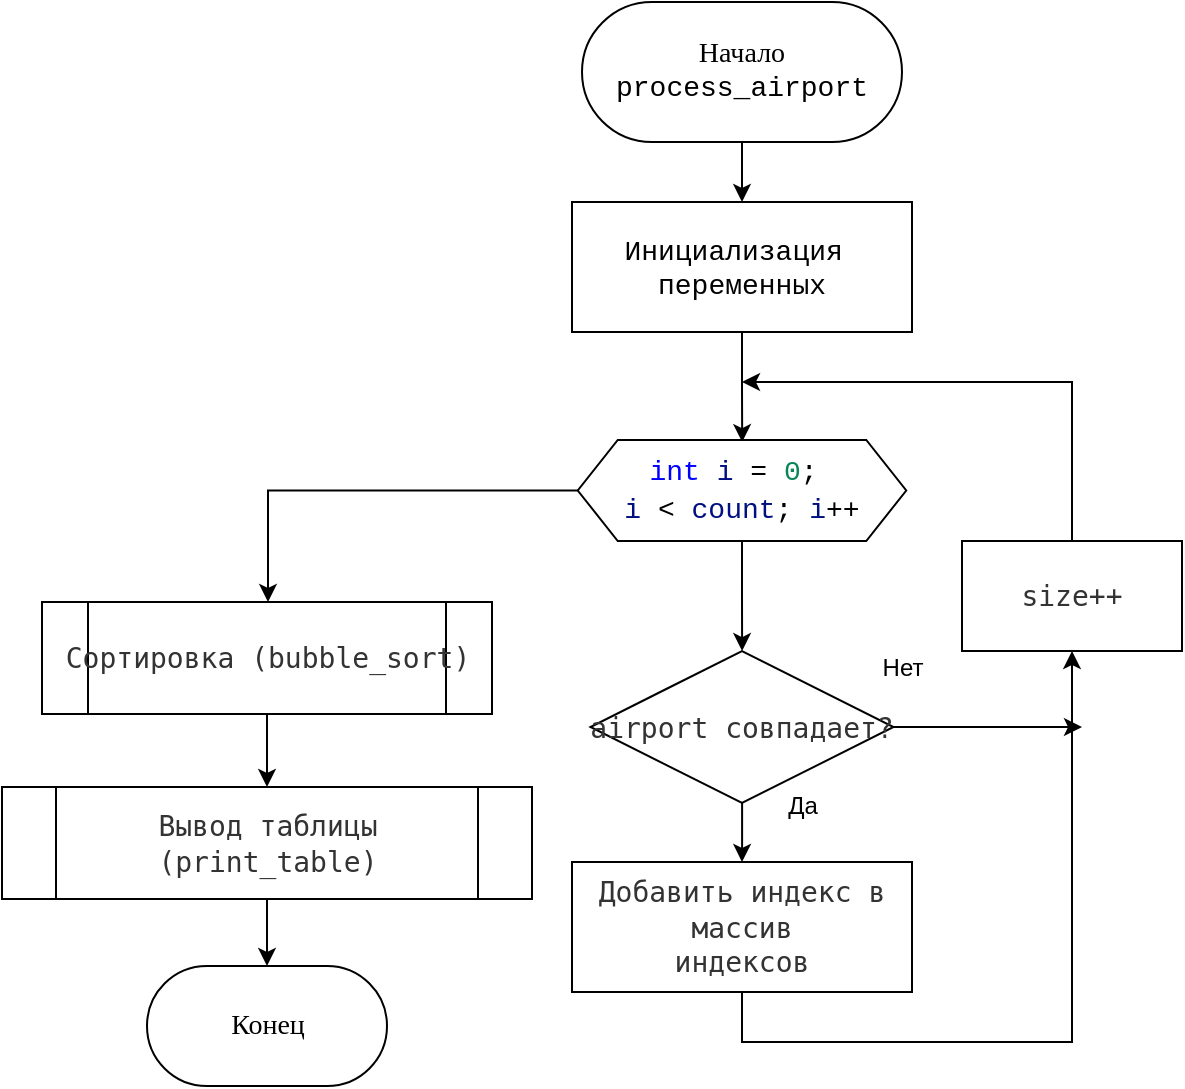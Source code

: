 <mxfile version="27.1.3">
  <diagram id="8_HsYhV4zXAZxGBtnPcS" name="Страница — 1">
    <mxGraphModel dx="906" dy="916" grid="1" gridSize="10" guides="1" tooltips="1" connect="1" arrows="1" fold="1" page="1" pageScale="1" pageWidth="827" pageHeight="1169" math="0" shadow="0">
      <root>
        <mxCell id="0" />
        <mxCell id="1" parent="0" />
        <mxCell id="GOCr-NE7sH1xTfwpcKTo-29" value="" style="edgeStyle=orthogonalEdgeStyle;rounded=0;orthogonalLoop=1;jettySize=auto;html=1;" parent="1" source="GOCr-NE7sH1xTfwpcKTo-3" target="GOCr-NE7sH1xTfwpcKTo-28" edge="1">
          <mxGeometry relative="1" as="geometry" />
        </mxCell>
        <mxCell id="GOCr-NE7sH1xTfwpcKTo-3" value="&lt;font style=&quot;background-color: light-dark(#ffffff, var(--ge-dark-color, #121212));&quot;&gt;Начало&lt;/font&gt;&lt;div&gt;&lt;div style=&quot;font-family: Consolas, &amp;quot;Courier New&amp;quot;, monospace; line-height: 19px; white-space: pre;&quot;&gt;&lt;span&gt;&lt;font style=&quot;color: rgb(0, 0, 0);&quot;&gt;process_airport&lt;/font&gt;&lt;/span&gt;&lt;/div&gt;&lt;/div&gt;" style="rounded=1;whiteSpace=wrap;html=1;arcSize=50;fontFamily=Consolas;fontSize=14;" parent="1" vertex="1">
          <mxGeometry x="340" y="160" width="160" height="70" as="geometry" />
        </mxCell>
        <mxCell id="GOCr-NE7sH1xTfwpcKTo-34" style="edgeStyle=orthogonalEdgeStyle;rounded=0;orthogonalLoop=1;jettySize=auto;html=1;" parent="1" source="GOCr-NE7sH1xTfwpcKTo-28" edge="1">
          <mxGeometry relative="1" as="geometry">
            <mxPoint x="420.1" y="380.05" as="targetPoint" />
          </mxGeometry>
        </mxCell>
        <mxCell id="GOCr-NE7sH1xTfwpcKTo-28" value="&lt;div style=&quot;font-family: Consolas, &amp;quot;Courier New&amp;quot;, monospace; white-space: pre;&quot;&gt;Инициализация &lt;/div&gt;&lt;div style=&quot;font-family: Consolas, &amp;quot;Courier New&amp;quot;, monospace; white-space: pre;&quot;&gt;переменных&lt;/div&gt;" style="whiteSpace=wrap;html=1;fontSize=14;fontFamily=Consolas;rounded=1;arcSize=0;" parent="1" vertex="1">
          <mxGeometry x="335" y="260" width="170" height="65" as="geometry" />
        </mxCell>
        <mxCell id="GOCr-NE7sH1xTfwpcKTo-33" value="" style="edgeStyle=orthogonalEdgeStyle;rounded=0;orthogonalLoop=1;jettySize=auto;html=1;" parent="1" source="VB7fCMFGBJjOvrQQi_K--1" target="GOCr-NE7sH1xTfwpcKTo-32" edge="1">
          <mxGeometry relative="1" as="geometry">
            <mxPoint x="344.25" y="418" as="sourcePoint" />
            <Array as="points">
              <mxPoint x="183" y="405" />
            </Array>
          </mxGeometry>
        </mxCell>
        <mxCell id="GOCr-NE7sH1xTfwpcKTo-40" style="edgeStyle=orthogonalEdgeStyle;rounded=0;orthogonalLoop=1;jettySize=auto;html=1;exitX=0.5;exitY=1;exitDx=0;exitDy=0;" parent="1" source="VB7fCMFGBJjOvrQQi_K--1" target="GOCr-NE7sH1xTfwpcKTo-39" edge="1">
          <mxGeometry relative="1" as="geometry">
            <mxPoint x="420.1" y="455.95" as="sourcePoint" />
          </mxGeometry>
        </mxCell>
        <mxCell id="GOCr-NE7sH1xTfwpcKTo-36" style="edgeStyle=orthogonalEdgeStyle;rounded=0;orthogonalLoop=1;jettySize=auto;html=1;" parent="1" source="GOCr-NE7sH1xTfwpcKTo-32" target="GOCr-NE7sH1xTfwpcKTo-35" edge="1">
          <mxGeometry relative="1" as="geometry" />
        </mxCell>
        <mxCell id="GOCr-NE7sH1xTfwpcKTo-32" value="&lt;font face=&quot;Consolas, Monaco, Andale Mono, Ubuntu Mono, monospace&quot;&gt;&lt;span style=&quot;color: rgb(51, 51, 51); font-style: normal; font-variant-ligatures: normal; font-variant-caps: normal; font-weight: 400; letter-spacing: normal; orphans: 2; text-align: center; text-indent: 0px; text-transform: none; widows: 2; word-spacing: 0px; -webkit-text-stroke-width: 0px; white-space: nowrap; text-decoration-thickness: initial; text-decoration-style: initial; text-decoration-color: initial; float: none; display: inline !important;&quot;&gt;Сортировка (bubble_sort)&lt;/span&gt;&lt;/font&gt;" style="shape=process;whiteSpace=wrap;html=1;backgroundOutline=1;fontSize=14;fontFamily=Consolas;rounded=1;arcSize=0;" parent="1" vertex="1">
          <mxGeometry x="70" y="460" width="225" height="56" as="geometry" />
        </mxCell>
        <mxCell id="GOCr-NE7sH1xTfwpcKTo-38" style="edgeStyle=orthogonalEdgeStyle;rounded=0;orthogonalLoop=1;jettySize=auto;html=1;" parent="1" source="GOCr-NE7sH1xTfwpcKTo-35" target="GOCr-NE7sH1xTfwpcKTo-37" edge="1">
          <mxGeometry relative="1" as="geometry" />
        </mxCell>
        <mxCell id="GOCr-NE7sH1xTfwpcKTo-35" value="&lt;span style=&quot;color: rgb(51, 51, 51); text-wrap-mode: nowrap;&quot;&gt;&lt;font face=&quot;Consolas, Monaco, Andale Mono, Ubuntu Mono, monospace&quot; style=&quot;&quot;&gt;Вывод таблицы (print_table)&lt;/font&gt;&lt;/span&gt;" style="shape=process;whiteSpace=wrap;html=1;backgroundOutline=1;fontSize=14;fontFamily=Consolas;rounded=1;arcSize=0;" parent="1" vertex="1">
          <mxGeometry x="50" y="552.5" width="265" height="56" as="geometry" />
        </mxCell>
        <mxCell id="GOCr-NE7sH1xTfwpcKTo-37" value="Конец" style="whiteSpace=wrap;html=1;fontSize=14;fontFamily=Consolas;rounded=1;arcSize=50;" parent="1" vertex="1">
          <mxGeometry x="122.5" y="642" width="120" height="60" as="geometry" />
        </mxCell>
        <mxCell id="GOCr-NE7sH1xTfwpcKTo-42" style="edgeStyle=orthogonalEdgeStyle;rounded=0;orthogonalLoop=1;jettySize=auto;html=1;" parent="1" source="GOCr-NE7sH1xTfwpcKTo-39" target="GOCr-NE7sH1xTfwpcKTo-41" edge="1">
          <mxGeometry relative="1" as="geometry" />
        </mxCell>
        <mxCell id="GOCr-NE7sH1xTfwpcKTo-51" style="edgeStyle=orthogonalEdgeStyle;rounded=0;orthogonalLoop=1;jettySize=auto;html=1;" parent="1" source="GOCr-NE7sH1xTfwpcKTo-39" edge="1">
          <mxGeometry relative="1" as="geometry">
            <mxPoint x="590" y="522.5" as="targetPoint" />
          </mxGeometry>
        </mxCell>
        <mxCell id="GOCr-NE7sH1xTfwpcKTo-39" value="&lt;div style=&quot;line-height: 19px; white-space: pre;&quot;&gt;&lt;div style=&quot;line-height: 19px;&quot;&gt;&lt;div style=&quot;line-height: 19px;&quot;&gt;&lt;span style=&quot;color: rgb(51, 51, 51); white-space-collapse: collapse;&quot;&gt;&lt;font face=&quot;Consolas, Monaco, Andale Mono, Ubuntu Mono, monospace&quot; style=&quot;&quot;&gt;airport совпадает?&lt;/font&gt;&lt;/span&gt;&lt;/div&gt;&lt;/div&gt;&lt;/div&gt;" style="rhombus;whiteSpace=wrap;html=1;rounded=1;strokeColor=default;align=center;verticalAlign=middle;arcSize=0;fontFamily=Consolas;fontSize=14;fontColor=default;fillColor=default;" parent="1" vertex="1">
          <mxGeometry x="344.25" y="484.5" width="151.5" height="76" as="geometry" />
        </mxCell>
        <mxCell id="GOCr-NE7sH1xTfwpcKTo-44" style="edgeStyle=orthogonalEdgeStyle;rounded=0;orthogonalLoop=1;jettySize=auto;html=1;entryX=0.5;entryY=1;entryDx=0;entryDy=0;" parent="1" source="GOCr-NE7sH1xTfwpcKTo-41" target="GOCr-NE7sH1xTfwpcKTo-43" edge="1">
          <mxGeometry relative="1" as="geometry">
            <Array as="points">
              <mxPoint x="420" y="680" />
              <mxPoint x="585" y="680" />
            </Array>
          </mxGeometry>
        </mxCell>
        <mxCell id="GOCr-NE7sH1xTfwpcKTo-41" value="&lt;span style=&quot;color: rgb(51, 51, 51); text-wrap-mode: nowrap;&quot;&gt;&lt;font face=&quot;Consolas, Monaco, Andale Mono, Ubuntu Mono, monospace&quot; style=&quot;&quot;&gt;Добавить индекс в массив&lt;/font&gt;&lt;/span&gt;&lt;div&gt;&lt;font face=&quot;Consolas, Monaco, Andale Mono, Ubuntu Mono, monospace&quot; color=&quot;#333333&quot;&gt;&lt;span style=&quot;text-wrap-mode: nowrap;&quot;&gt;индексов&lt;/span&gt;&lt;/font&gt;&lt;/div&gt;" style="whiteSpace=wrap;html=1;fontSize=14;fontFamily=Consolas;rounded=1;arcSize=0;" parent="1" vertex="1">
          <mxGeometry x="335" y="590" width="170" height="65" as="geometry" />
        </mxCell>
        <mxCell id="GOCr-NE7sH1xTfwpcKTo-46" style="edgeStyle=orthogonalEdgeStyle;rounded=0;orthogonalLoop=1;jettySize=auto;html=1;" parent="1" source="GOCr-NE7sH1xTfwpcKTo-43" edge="1">
          <mxGeometry relative="1" as="geometry">
            <mxPoint x="420" y="350" as="targetPoint" />
            <Array as="points">
              <mxPoint x="585" y="350" />
            </Array>
          </mxGeometry>
        </mxCell>
        <mxCell id="GOCr-NE7sH1xTfwpcKTo-43" value="&lt;span style=&quot;color: rgb(51, 51, 51); text-wrap-mode: nowrap;&quot;&gt;&lt;font face=&quot;Consolas, Monaco, Andale Mono, Ubuntu Mono, monospace&quot; style=&quot;&quot;&gt;size++&lt;/font&gt;&lt;/span&gt;" style="whiteSpace=wrap;html=1;fontSize=14;fontFamily=Consolas;rounded=1;arcSize=0;" parent="1" vertex="1">
          <mxGeometry x="530" y="429.5" width="110" height="55" as="geometry" />
        </mxCell>
        <mxCell id="GOCr-NE7sH1xTfwpcKTo-49" value="Да" style="text;html=1;align=center;verticalAlign=middle;resizable=0;points=[];autosize=1;strokeColor=none;fillColor=none;" parent="1" vertex="1">
          <mxGeometry x="430" y="547" width="40" height="30" as="geometry" />
        </mxCell>
        <mxCell id="GOCr-NE7sH1xTfwpcKTo-50" value="Нет" style="text;html=1;align=center;verticalAlign=middle;resizable=0;points=[];autosize=1;strokeColor=none;fillColor=none;" parent="1" vertex="1">
          <mxGeometry x="480" y="477.5" width="40" height="30" as="geometry" />
        </mxCell>
        <mxCell id="VB7fCMFGBJjOvrQQi_K--1" value="&lt;div style=&quot;background-color: rgb(255, 255, 255); font-family: Consolas, &amp;quot;Courier New&amp;quot;, monospace; font-size: 14px; line-height: 19px; white-space: pre;&quot;&gt;&lt;span style=&quot;color: #0000ff;&quot;&gt;int&lt;/span&gt; &lt;span style=&quot;color: #001080;&quot;&gt;i&lt;/span&gt; = &lt;span style=&quot;color: #098658;&quot;&gt;0&lt;/span&gt;; &lt;/div&gt;&lt;div style=&quot;background-color: rgb(255, 255, 255); font-family: Consolas, &amp;quot;Courier New&amp;quot;, monospace; font-size: 14px; line-height: 19px; white-space: pre;&quot;&gt;&lt;span style=&quot;color: #001080;&quot;&gt;i&lt;/span&gt; &amp;lt; &lt;span style=&quot;color: #001080;&quot;&gt;count&lt;/span&gt;; &lt;span style=&quot;color: #001080;&quot;&gt;i&lt;/span&gt;++&lt;/div&gt;" style="shape=hexagon;perimeter=hexagonPerimeter2;whiteSpace=wrap;html=1;fixedSize=1;" vertex="1" parent="1">
          <mxGeometry x="337.88" y="379" width="164.25" height="50.5" as="geometry" />
        </mxCell>
      </root>
    </mxGraphModel>
  </diagram>
</mxfile>
